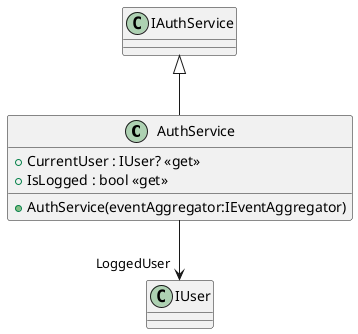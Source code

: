 @startuml
class AuthService {
    + CurrentUser : IUser? <<get>>
    + IsLogged : bool <<get>>
    + AuthService(eventAggregator:IEventAggregator)
}
IAuthService <|-- AuthService
AuthService --> "LoggedUser" IUser
@enduml
